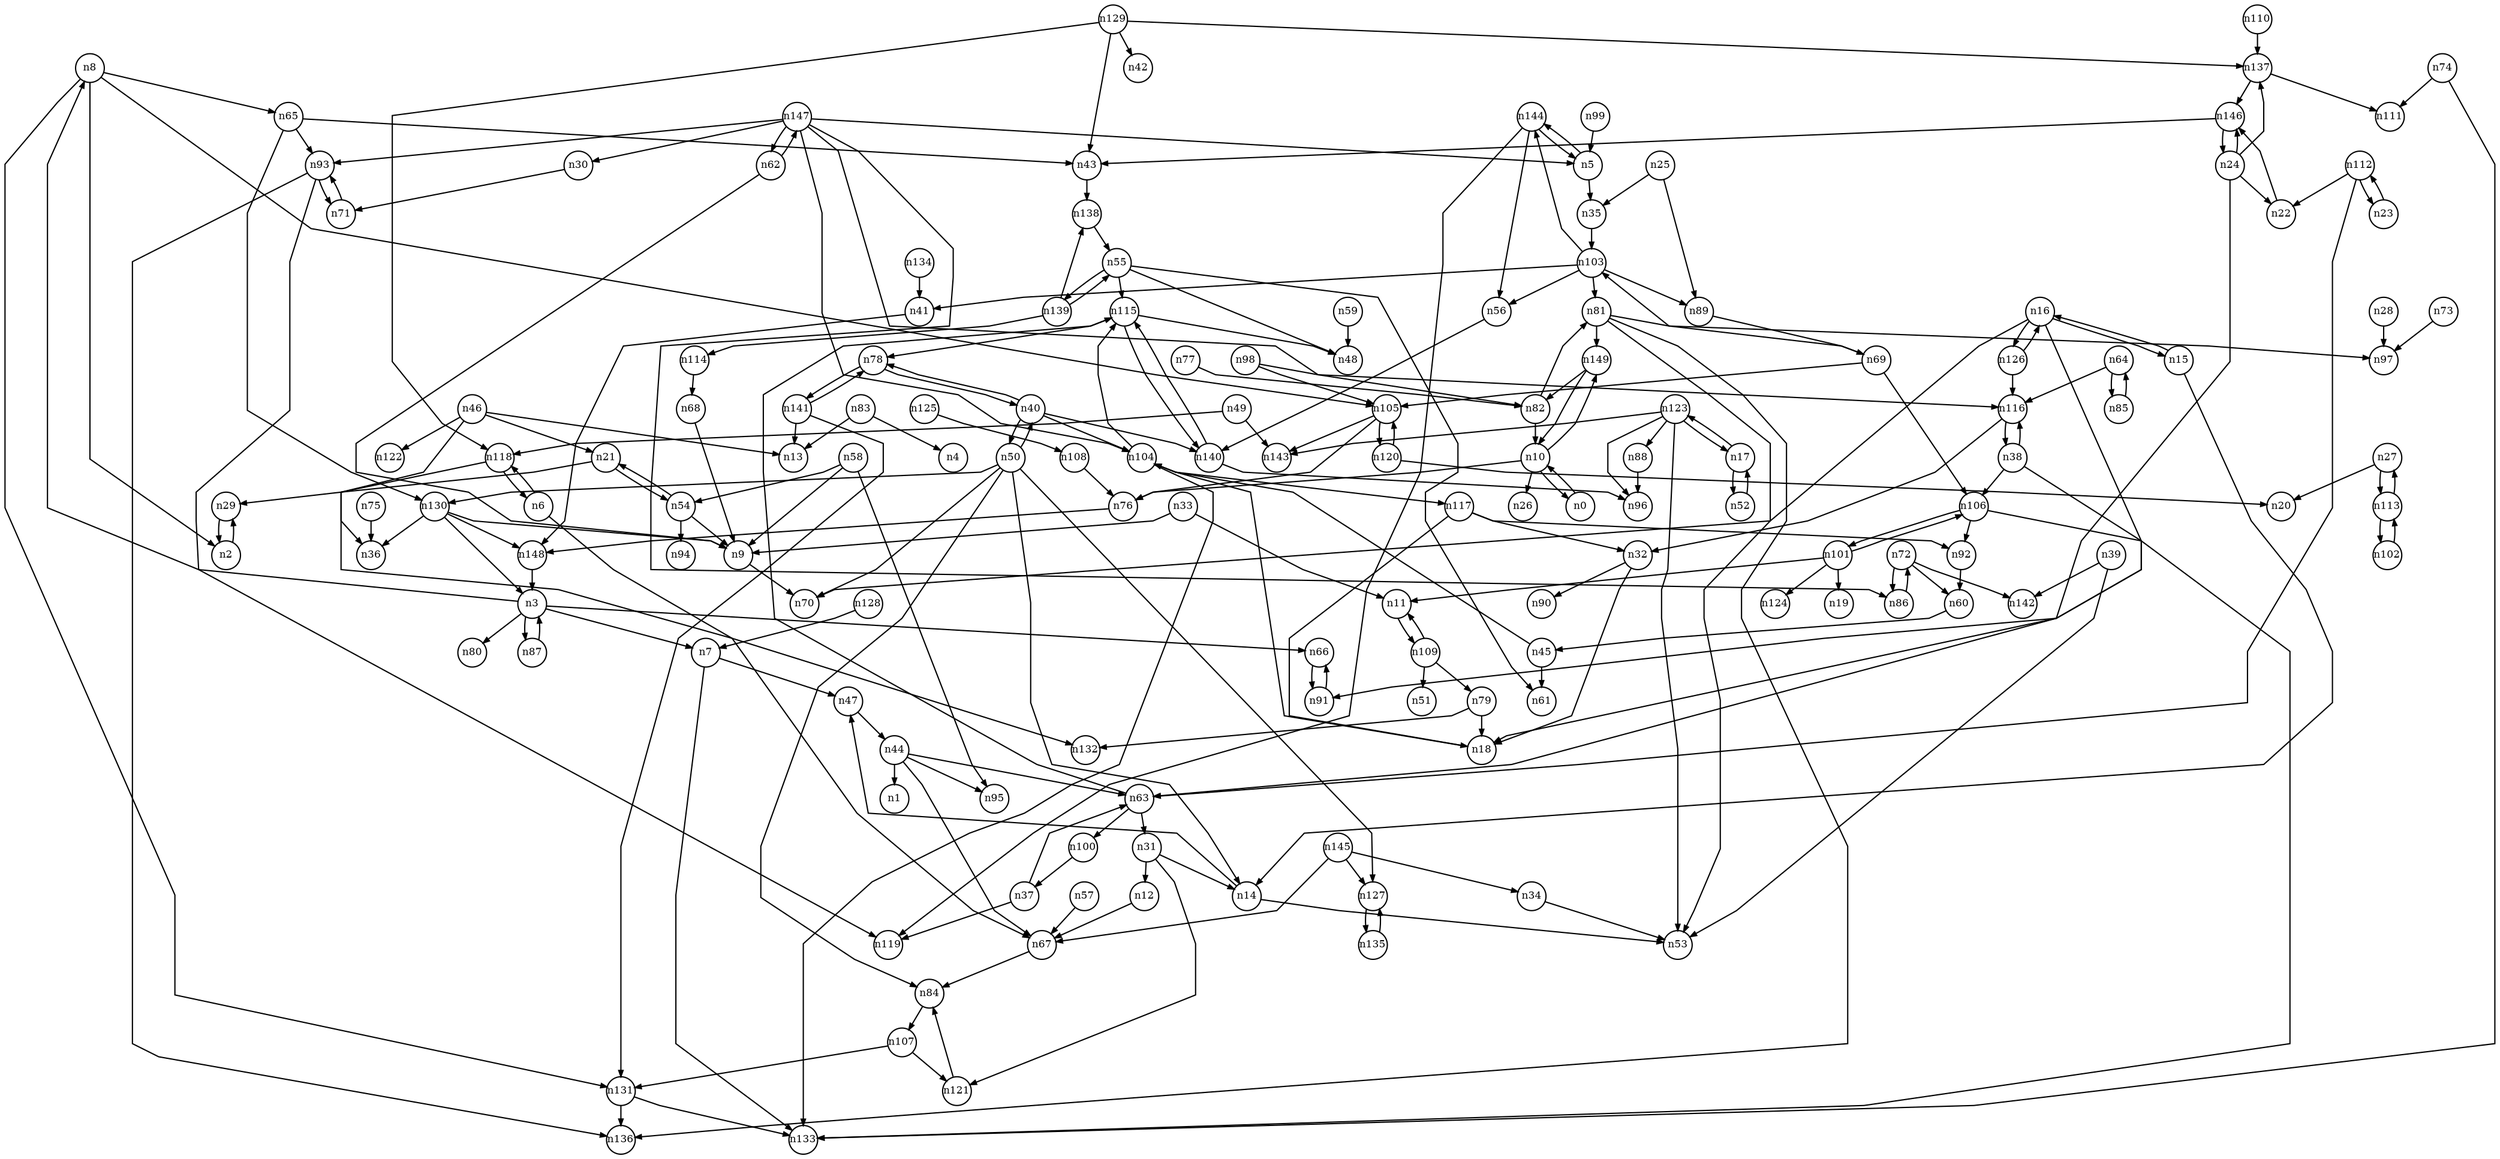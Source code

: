 digraph G{
splines=polyline;
ranksep=0.22;
nodesep=0.22;
nodesize=0.32;
fontsize=8
edge [arrowsize=0.5]
node [fontsize=8 shape=circle width=0.32 fixedsize=shape];

n29 -> n2
n2 -> n29
n7 -> n47
n7 -> n133
n3 -> n7
n3 -> n8
n3 -> n66
n3 -> n80
n3 -> n87
n8 -> n2
n8 -> n65
n8 -> n105
n8 -> n131
n66 -> n91
n87 -> n3
n35 -> n103
n5 -> n35
n5 -> n144
n67 -> n84
n6 -> n67
n6 -> n118
n118 -> n132
n118 -> n6
n47 -> n44
n65 -> n43
n65 -> n93
n65 -> n130
n105 -> n76
n105 -> n143
n105 -> n120
n131 -> n133
n131 -> n136
n9 -> n70
n0 -> n10
n10 -> n0
n10 -> n26
n10 -> n76
n10 -> n149
n76 -> n148
n149 -> n82
n149 -> n10
n12 -> n67
n14 -> n47
n14 -> n53
n15 -> n14
n15 -> n16
n16 -> n15
n16 -> n18
n16 -> n70
n16 -> n126
n18 -> n104
n126 -> n116
n126 -> n16
n123 -> n53
n123 -> n88
n123 -> n96
n123 -> n143
n123 -> n17
n17 -> n123
n17 -> n52
n21 -> n29
n21 -> n54
n54 -> n9
n54 -> n94
n54 -> n21
n22 -> n146
n24 -> n22
n24 -> n91
n24 -> n137
n24 -> n146
n91 -> n66
n137 -> n111
n137 -> n146
n25 -> n35
n25 -> n89
n89 -> n69
n27 -> n20
n27 -> n113
n28 -> n97
n71 -> n93
n30 -> n71
n31 -> n12
n31 -> n14
n31 -> n121
n121 -> n84
n32 -> n18
n32 -> n90
n33 -> n9
n33 -> n11
n11 -> n109
n34 -> n53
n63 -> n31
n63 -> n100
n63 -> n115
n37 -> n63
n37 -> n119
n38 -> n63
n38 -> n106
n38 -> n116
n106 -> n92
n106 -> n133
n106 -> n101
n116 -> n32
n116 -> n38
n39 -> n53
n39 -> n142
n50 -> n14
n50 -> n70
n50 -> n84
n50 -> n127
n50 -> n130
n50 -> n40
n40 -> n50
n40 -> n104
n40 -> n140
n40 -> n78
n104 -> n115
n104 -> n117
n104 -> n133
n140 -> n96
n140 -> n115
n148 -> n3
n41 -> n148
n138 -> n55
n43 -> n138
n44 -> n1
n44 -> n63
n44 -> n67
n44 -> n95
n45 -> n61
n45 -> n104
n46 -> n13
n46 -> n21
n46 -> n36
n46 -> n122
n49 -> n118
n49 -> n143
n84 -> n107
n127 -> n135
n130 -> n9
n130 -> n36
n130 -> n148
n130 -> n3
n52 -> n17
n55 -> n48
n55 -> n61
n55 -> n115
n55 -> n139
n115 -> n48
n115 -> n140
n115 -> n78
n139 -> n114
n139 -> n138
n139 -> n55
n56 -> n140
n57 -> n67
n58 -> n9
n58 -> n54
n58 -> n95
n59 -> n48
n62 -> n9
n62 -> n147
n100 -> n37
n85 -> n64
n64 -> n85
n64 -> n116
n93 -> n71
n93 -> n119
n93 -> n136
n68 -> n9
n103 -> n41
n103 -> n56
n103 -> n81
n103 -> n89
n103 -> n144
n69 -> n103
n69 -> n105
n69 -> n106
n60 -> n45
n72 -> n60
n72 -> n86
n72 -> n142
n86 -> n72
n73 -> n97
n74 -> n111
n74 -> n133
n75 -> n36
n82 -> n81
n82 -> n10
n77 -> n82
n78 -> n40
n78 -> n141
n141 -> n13
n141 -> n131
n141 -> n78
n79 -> n18
n79 -> n132
n81 -> n53
n81 -> n97
n81 -> n136
n81 -> n149
n83 -> n4
n83 -> n13
n88 -> n96
n92 -> n60
n98 -> n105
n98 -> n116
n99 -> n5
n101 -> n11
n101 -> n19
n101 -> n106
n101 -> n124
n144 -> n5
n144 -> n56
n144 -> n119
n117 -> n18
n117 -> n32
n117 -> n92
n107 -> n121
n107 -> n131
n108 -> n76
n109 -> n11
n109 -> n51
n109 -> n79
n110 -> n137
n112 -> n22
n112 -> n23
n112 -> n63
n23 -> n112
n113 -> n27
n113 -> n102
n102 -> n113
n114 -> n68
n120 -> n20
n120 -> n105
n125 -> n108
n128 -> n7
n129 -> n42
n129 -> n43
n129 -> n118
n129 -> n137
n134 -> n41
n135 -> n127
n145 -> n34
n145 -> n67
n145 -> n127
n146 -> n24
n146 -> n43
n147 -> n5
n147 -> n30
n147 -> n62
n147 -> n82
n147 -> n86
n147 -> n93
n147 -> n104
}
